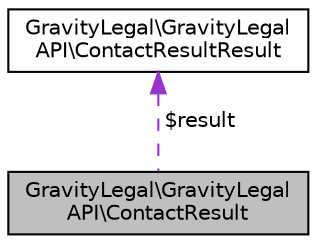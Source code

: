 digraph "GravityLegal\GravityLegalAPI\ContactResult"
{
 // LATEX_PDF_SIZE
  edge [fontname="Helvetica",fontsize="10",labelfontname="Helvetica",labelfontsize="10"];
  node [fontname="Helvetica",fontsize="10",shape=record];
  Node1 [label="GravityLegal\\GravityLegal\lAPI\\ContactResult",height=0.2,width=0.4,color="black", fillcolor="grey75", style="filled", fontcolor="black",tooltip=" "];
  Node2 -> Node1 [dir="back",color="darkorchid3",fontsize="10",style="dashed",label=" $result" ,fontname="Helvetica"];
  Node2 [label="GravityLegal\\GravityLegal\lAPI\\ContactResultResult",height=0.2,width=0.4,color="black", fillcolor="white", style="filled",URL="$classGravityLegal_1_1GravityLegalAPI_1_1ContactResultResult.html",tooltip=" "];
}
